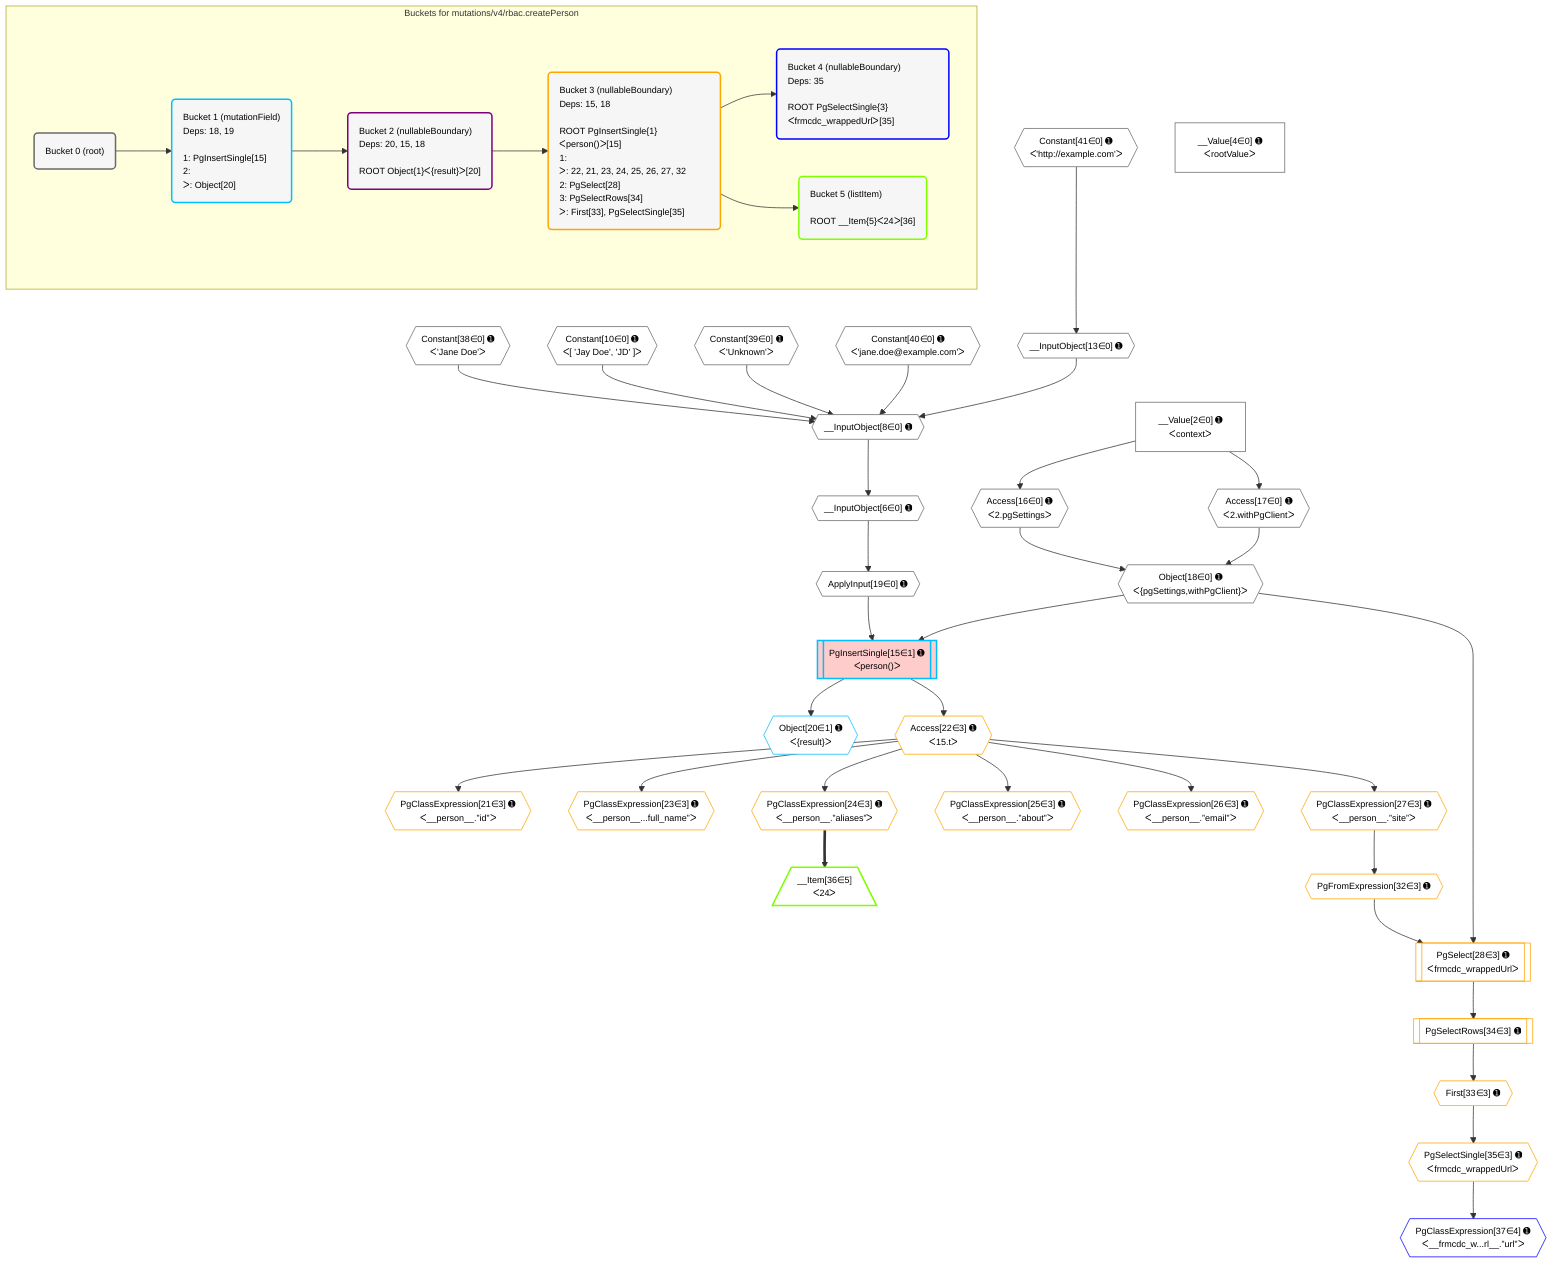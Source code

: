 %%{init: {'themeVariables': { 'fontSize': '12px'}}}%%
graph TD
    classDef path fill:#eee,stroke:#000,color:#000
    classDef plan fill:#fff,stroke-width:1px,color:#000
    classDef itemplan fill:#fff,stroke-width:2px,color:#000
    classDef unbatchedplan fill:#dff,stroke-width:1px,color:#000
    classDef sideeffectplan fill:#fcc,stroke-width:2px,color:#000
    classDef bucket fill:#f6f6f6,color:#000,stroke-width:2px,text-align:left

    subgraph "Buckets for mutations/v4/rbac.createPerson"
    Bucket0("Bucket 0 (root)"):::bucket
    Bucket1("Bucket 1 (mutationField)<br />Deps: 18, 19<br /><br />1: PgInsertSingle[15]<br />2: <br />ᐳ: Object[20]"):::bucket
    Bucket2("Bucket 2 (nullableBoundary)<br />Deps: 20, 15, 18<br /><br />ROOT Object{1}ᐸ{result}ᐳ[20]"):::bucket
    Bucket3("Bucket 3 (nullableBoundary)<br />Deps: 15, 18<br /><br />ROOT PgInsertSingle{1}ᐸperson()ᐳ[15]<br />1: <br />ᐳ: 22, 21, 23, 24, 25, 26, 27, 32<br />2: PgSelect[28]<br />3: PgSelectRows[34]<br />ᐳ: First[33], PgSelectSingle[35]"):::bucket
    Bucket4("Bucket 4 (nullableBoundary)<br />Deps: 35<br /><br />ROOT PgSelectSingle{3}ᐸfrmcdc_wrappedUrlᐳ[35]"):::bucket
    Bucket5("Bucket 5 (listItem)<br /><br />ROOT __Item{5}ᐸ24ᐳ[36]"):::bucket
    end
    Bucket0 --> Bucket1
    Bucket1 --> Bucket2
    Bucket2 --> Bucket3
    Bucket3 --> Bucket4 & Bucket5

    %% plan dependencies
    __InputObject8{{"__InputObject[8∈0] ➊"}}:::plan
    Constant38{{"Constant[38∈0] ➊<br />ᐸ'Jane Doe'ᐳ"}}:::plan
    Constant10{{"Constant[10∈0] ➊<br />ᐸ[ 'Jay Doe', 'JD' ]ᐳ"}}:::plan
    Constant39{{"Constant[39∈0] ➊<br />ᐸ'Unknown'ᐳ"}}:::plan
    Constant40{{"Constant[40∈0] ➊<br />ᐸ'jane.doe@example.com'ᐳ"}}:::plan
    __InputObject13{{"__InputObject[13∈0] ➊"}}:::plan
    Constant38 & Constant10 & Constant39 & Constant40 & __InputObject13 --> __InputObject8
    __InputObject6{{"__InputObject[6∈0] ➊"}}:::plan
    __InputObject8 --> __InputObject6
    Object18{{"Object[18∈0] ➊<br />ᐸ{pgSettings,withPgClient}ᐳ"}}:::plan
    Access16{{"Access[16∈0] ➊<br />ᐸ2.pgSettingsᐳ"}}:::plan
    Access17{{"Access[17∈0] ➊<br />ᐸ2.withPgClientᐳ"}}:::plan
    Access16 & Access17 --> Object18
    Constant41{{"Constant[41∈0] ➊<br />ᐸ'http://example.com'ᐳ"}}:::plan
    Constant41 --> __InputObject13
    __Value2["__Value[2∈0] ➊<br />ᐸcontextᐳ"]:::plan
    __Value2 --> Access16
    __Value2 --> Access17
    ApplyInput19{{"ApplyInput[19∈0] ➊"}}:::plan
    __InputObject6 --> ApplyInput19
    __Value4["__Value[4∈0] ➊<br />ᐸrootValueᐳ"]:::plan
    PgInsertSingle15[["PgInsertSingle[15∈1] ➊<br />ᐸperson()ᐳ"]]:::sideeffectplan
    Object18 & ApplyInput19 --> PgInsertSingle15
    Object20{{"Object[20∈1] ➊<br />ᐸ{result}ᐳ"}}:::plan
    PgInsertSingle15 --> Object20
    PgSelect28[["PgSelect[28∈3] ➊<br />ᐸfrmcdc_wrappedUrlᐳ"]]:::plan
    PgFromExpression32{{"PgFromExpression[32∈3] ➊"}}:::plan
    Object18 & PgFromExpression32 --> PgSelect28
    PgClassExpression21{{"PgClassExpression[21∈3] ➊<br />ᐸ__person__.”id”ᐳ"}}:::plan
    Access22{{"Access[22∈3] ➊<br />ᐸ15.tᐳ"}}:::plan
    Access22 --> PgClassExpression21
    PgInsertSingle15 --> Access22
    PgClassExpression23{{"PgClassExpression[23∈3] ➊<br />ᐸ__person__...full_name”ᐳ"}}:::plan
    Access22 --> PgClassExpression23
    PgClassExpression24{{"PgClassExpression[24∈3] ➊<br />ᐸ__person__.”aliases”ᐳ"}}:::plan
    Access22 --> PgClassExpression24
    PgClassExpression25{{"PgClassExpression[25∈3] ➊<br />ᐸ__person__.”about”ᐳ"}}:::plan
    Access22 --> PgClassExpression25
    PgClassExpression26{{"PgClassExpression[26∈3] ➊<br />ᐸ__person__.”email”ᐳ"}}:::plan
    Access22 --> PgClassExpression26
    PgClassExpression27{{"PgClassExpression[27∈3] ➊<br />ᐸ__person__.”site”ᐳ"}}:::plan
    Access22 --> PgClassExpression27
    PgClassExpression27 --> PgFromExpression32
    First33{{"First[33∈3] ➊"}}:::plan
    PgSelectRows34[["PgSelectRows[34∈3] ➊"]]:::plan
    PgSelectRows34 --> First33
    PgSelect28 --> PgSelectRows34
    PgSelectSingle35{{"PgSelectSingle[35∈3] ➊<br />ᐸfrmcdc_wrappedUrlᐳ"}}:::plan
    First33 --> PgSelectSingle35
    PgClassExpression37{{"PgClassExpression[37∈4] ➊<br />ᐸ__frmcdc_w...rl__.”url”ᐳ"}}:::plan
    PgSelectSingle35 --> PgClassExpression37
    __Item36[/"__Item[36∈5]<br />ᐸ24ᐳ"\]:::itemplan
    PgClassExpression24 ==> __Item36

    %% define steps
    classDef bucket0 stroke:#696969
    class Bucket0,__Value2,__Value4,__InputObject6,__InputObject8,Constant10,__InputObject13,Access16,Access17,Object18,ApplyInput19,Constant38,Constant39,Constant40,Constant41 bucket0
    classDef bucket1 stroke:#00bfff
    class Bucket1,PgInsertSingle15,Object20 bucket1
    classDef bucket2 stroke:#7f007f
    class Bucket2 bucket2
    classDef bucket3 stroke:#ffa500
    class Bucket3,PgClassExpression21,Access22,PgClassExpression23,PgClassExpression24,PgClassExpression25,PgClassExpression26,PgClassExpression27,PgSelect28,PgFromExpression32,First33,PgSelectRows34,PgSelectSingle35 bucket3
    classDef bucket4 stroke:#0000ff
    class Bucket4,PgClassExpression37 bucket4
    classDef bucket5 stroke:#7fff00
    class Bucket5,__Item36 bucket5